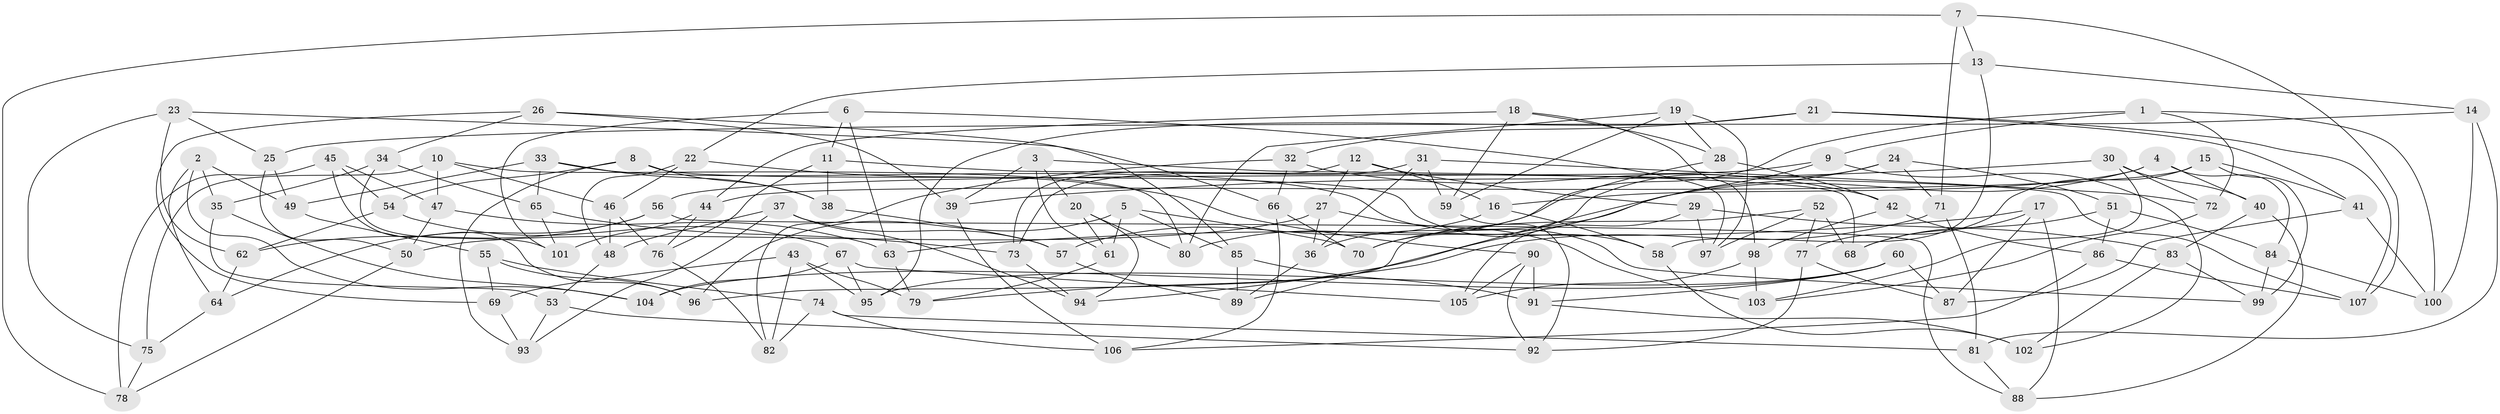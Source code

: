 // coarse degree distribution, {6: 0.3918918918918919, 5: 0.05405405405405406, 4: 0.527027027027027, 3: 0.02702702702702703}
// Generated by graph-tools (version 1.1) at 2025/52/02/27/25 19:52:29]
// undirected, 107 vertices, 214 edges
graph export_dot {
graph [start="1"]
  node [color=gray90,style=filled];
  1;
  2;
  3;
  4;
  5;
  6;
  7;
  8;
  9;
  10;
  11;
  12;
  13;
  14;
  15;
  16;
  17;
  18;
  19;
  20;
  21;
  22;
  23;
  24;
  25;
  26;
  27;
  28;
  29;
  30;
  31;
  32;
  33;
  34;
  35;
  36;
  37;
  38;
  39;
  40;
  41;
  42;
  43;
  44;
  45;
  46;
  47;
  48;
  49;
  50;
  51;
  52;
  53;
  54;
  55;
  56;
  57;
  58;
  59;
  60;
  61;
  62;
  63;
  64;
  65;
  66;
  67;
  68;
  69;
  70;
  71;
  72;
  73;
  74;
  75;
  76;
  77;
  78;
  79;
  80;
  81;
  82;
  83;
  84;
  85;
  86;
  87;
  88;
  89;
  90;
  91;
  92;
  93;
  94;
  95;
  96;
  97;
  98;
  99;
  100;
  101;
  102;
  103;
  104;
  105;
  106;
  107;
  1 -- 9;
  1 -- 100;
  1 -- 72;
  1 -- 80;
  2 -- 104;
  2 -- 64;
  2 -- 35;
  2 -- 49;
  3 -- 61;
  3 -- 39;
  3 -- 68;
  3 -- 20;
  4 -- 84;
  4 -- 16;
  4 -- 70;
  4 -- 40;
  5 -- 61;
  5 -- 96;
  5 -- 70;
  5 -- 85;
  6 -- 11;
  6 -- 63;
  6 -- 97;
  6 -- 101;
  7 -- 13;
  7 -- 78;
  7 -- 71;
  7 -- 107;
  8 -- 58;
  8 -- 93;
  8 -- 54;
  8 -- 38;
  9 -- 89;
  9 -- 56;
  9 -- 102;
  10 -- 80;
  10 -- 46;
  10 -- 47;
  10 -- 75;
  11 -- 76;
  11 -- 107;
  11 -- 38;
  12 -- 16;
  12 -- 27;
  12 -- 29;
  12 -- 73;
  13 -- 58;
  13 -- 22;
  13 -- 14;
  14 -- 25;
  14 -- 81;
  14 -- 100;
  15 -- 99;
  15 -- 44;
  15 -- 41;
  15 -- 77;
  16 -- 57;
  16 -- 58;
  17 -- 88;
  17 -- 87;
  17 -- 63;
  17 -- 68;
  18 -- 98;
  18 -- 59;
  18 -- 28;
  18 -- 44;
  19 -- 59;
  19 -- 97;
  19 -- 80;
  19 -- 28;
  20 -- 94;
  20 -- 80;
  20 -- 61;
  21 -- 32;
  21 -- 107;
  21 -- 41;
  21 -- 95;
  22 -- 48;
  22 -- 90;
  22 -- 46;
  23 -- 25;
  23 -- 66;
  23 -- 75;
  23 -- 62;
  24 -- 70;
  24 -- 51;
  24 -- 71;
  24 -- 94;
  25 -- 50;
  25 -- 49;
  26 -- 69;
  26 -- 39;
  26 -- 85;
  26 -- 34;
  27 -- 50;
  27 -- 103;
  27 -- 36;
  28 -- 36;
  28 -- 42;
  29 -- 97;
  29 -- 105;
  29 -- 83;
  30 -- 39;
  30 -- 40;
  30 -- 72;
  30 -- 103;
  31 -- 72;
  31 -- 59;
  31 -- 73;
  31 -- 36;
  32 -- 82;
  32 -- 66;
  32 -- 42;
  33 -- 49;
  33 -- 65;
  33 -- 99;
  33 -- 38;
  34 -- 101;
  34 -- 65;
  34 -- 35;
  35 -- 53;
  35 -- 104;
  36 -- 89;
  37 -- 93;
  37 -- 94;
  37 -- 48;
  37 -- 57;
  38 -- 57;
  39 -- 106;
  40 -- 88;
  40 -- 83;
  41 -- 100;
  41 -- 87;
  42 -- 86;
  42 -- 98;
  43 -- 82;
  43 -- 69;
  43 -- 95;
  43 -- 79;
  44 -- 76;
  44 -- 101;
  45 -- 47;
  45 -- 78;
  45 -- 96;
  45 -- 54;
  46 -- 48;
  46 -- 76;
  47 -- 50;
  47 -- 63;
  48 -- 53;
  49 -- 55;
  50 -- 78;
  51 -- 86;
  51 -- 68;
  51 -- 84;
  52 -- 97;
  52 -- 68;
  52 -- 96;
  52 -- 77;
  53 -- 93;
  53 -- 92;
  54 -- 67;
  54 -- 62;
  55 -- 69;
  55 -- 96;
  55 -- 74;
  56 -- 64;
  56 -- 62;
  56 -- 88;
  57 -- 89;
  58 -- 102;
  59 -- 92;
  60 -- 104;
  60 -- 95;
  60 -- 91;
  60 -- 87;
  61 -- 79;
  62 -- 64;
  63 -- 79;
  64 -- 75;
  65 -- 73;
  65 -- 101;
  66 -- 70;
  66 -- 106;
  67 -- 105;
  67 -- 104;
  67 -- 95;
  69 -- 93;
  71 -- 81;
  71 -- 79;
  72 -- 103;
  73 -- 94;
  74 -- 82;
  74 -- 81;
  74 -- 106;
  75 -- 78;
  76 -- 82;
  77 -- 92;
  77 -- 87;
  81 -- 88;
  83 -- 99;
  83 -- 102;
  84 -- 99;
  84 -- 100;
  85 -- 89;
  85 -- 91;
  86 -- 106;
  86 -- 107;
  90 -- 91;
  90 -- 92;
  90 -- 105;
  91 -- 102;
  98 -- 105;
  98 -- 103;
}
